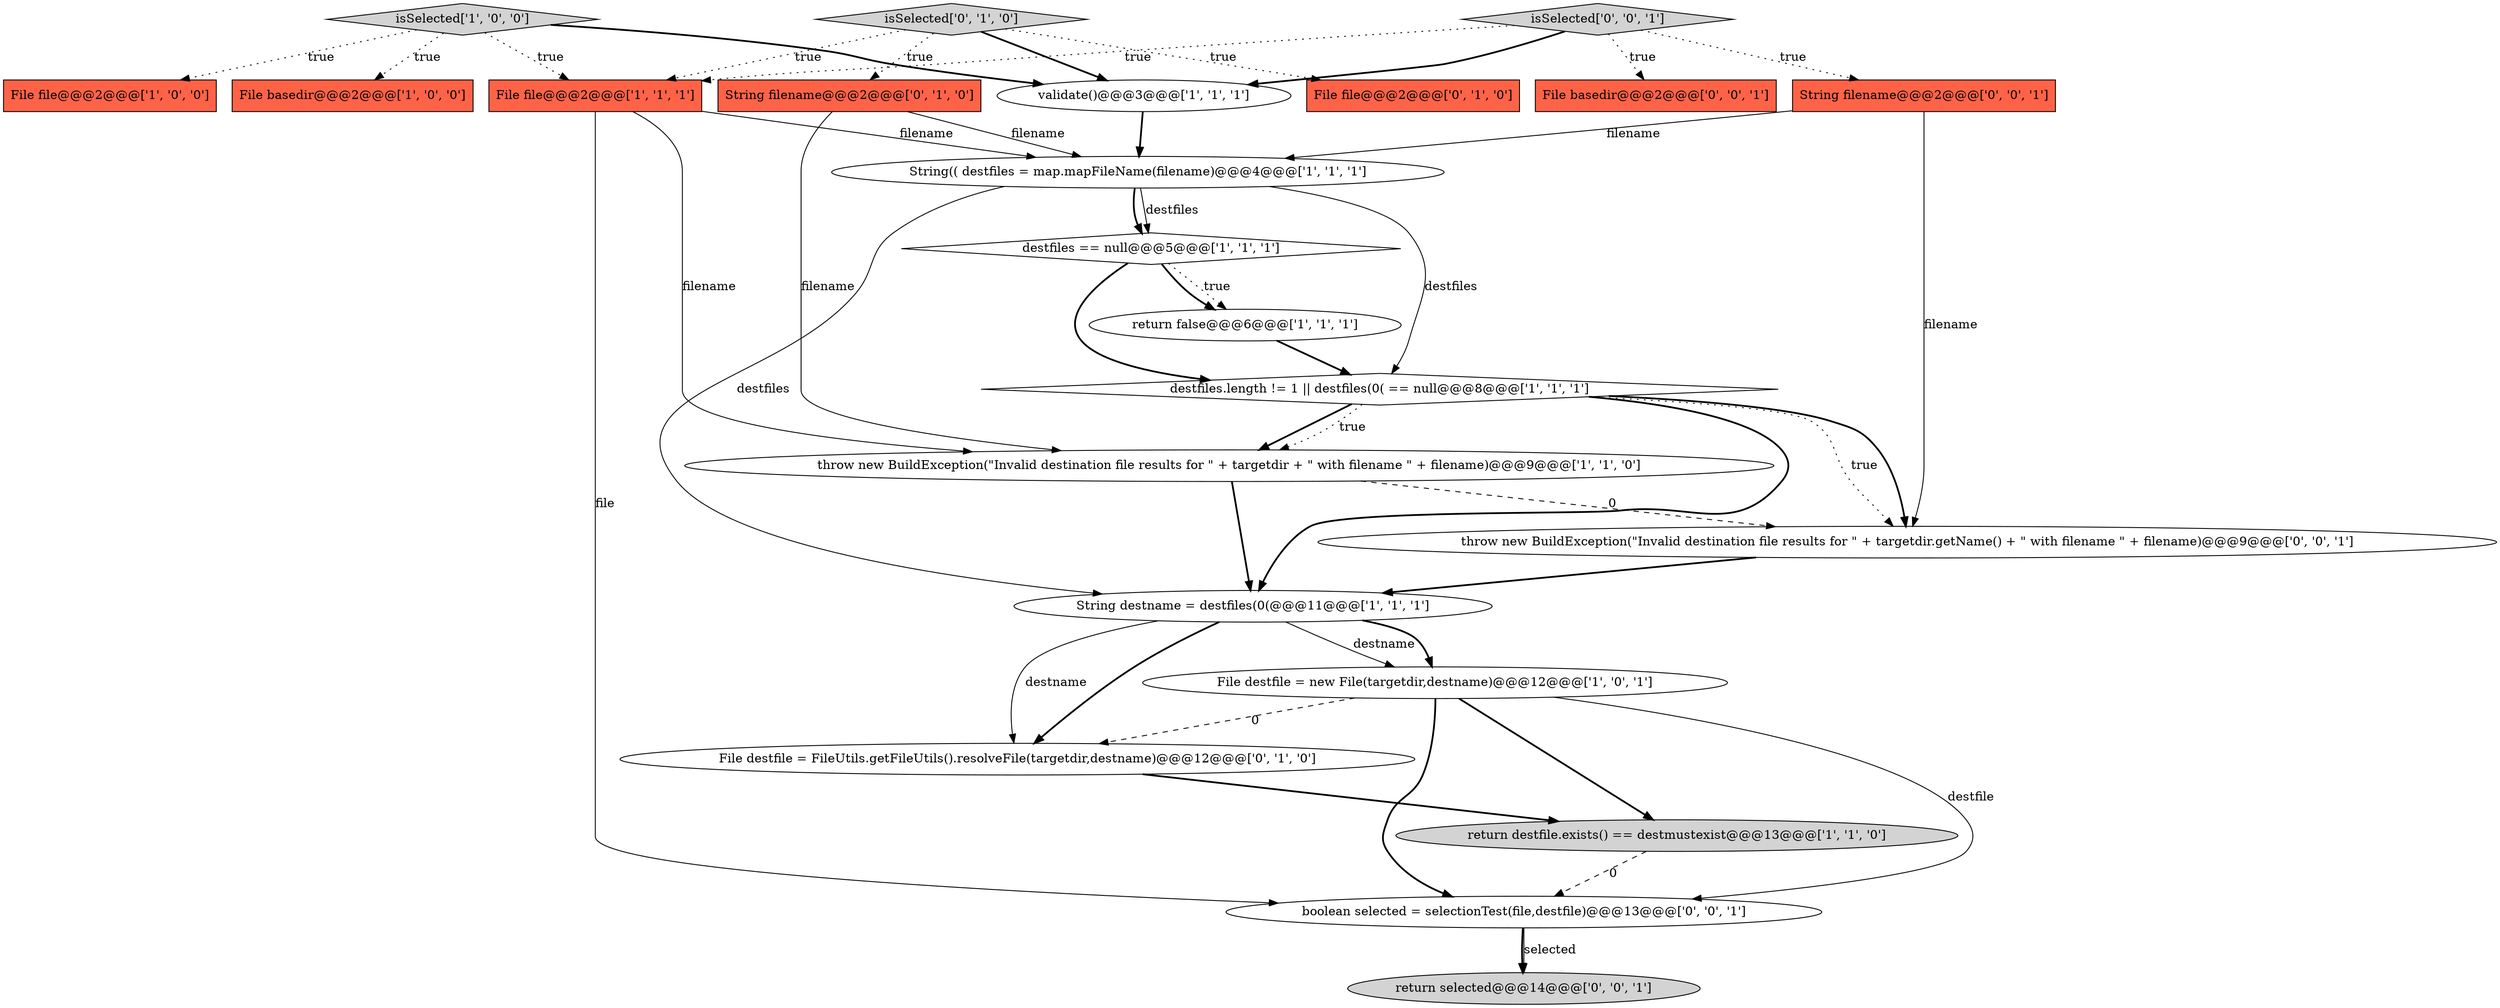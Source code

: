digraph {
6 [style = filled, label = "return destfile.exists() == destmustexist@@@13@@@['1', '1', '0']", fillcolor = lightgray, shape = ellipse image = "AAA0AAABBB1BBB"];
3 [style = filled, label = "File file@@@2@@@['1', '0', '0']", fillcolor = tomato, shape = box image = "AAA0AAABBB1BBB"];
8 [style = filled, label = "destfiles.length != 1 || destfiles(0( == null@@@8@@@['1', '1', '1']", fillcolor = white, shape = diamond image = "AAA0AAABBB1BBB"];
2 [style = filled, label = "File destfile = new File(targetdir,destname)@@@12@@@['1', '0', '1']", fillcolor = white, shape = ellipse image = "AAA0AAABBB1BBB"];
11 [style = filled, label = "isSelected['1', '0', '0']", fillcolor = lightgray, shape = diamond image = "AAA0AAABBB1BBB"];
17 [style = filled, label = "String filename@@@2@@@['0', '0', '1']", fillcolor = tomato, shape = box image = "AAA0AAABBB3BBB"];
5 [style = filled, label = "destfiles == null@@@5@@@['1', '1', '1']", fillcolor = white, shape = diamond image = "AAA0AAABBB1BBB"];
12 [style = filled, label = "String(( destfiles = map.mapFileName(filename)@@@4@@@['1', '1', '1']", fillcolor = white, shape = ellipse image = "AAA0AAABBB1BBB"];
20 [style = filled, label = "isSelected['0', '0', '1']", fillcolor = lightgray, shape = diamond image = "AAA0AAABBB3BBB"];
0 [style = filled, label = "File basedir@@@2@@@['1', '0', '0']", fillcolor = tomato, shape = box image = "AAA0AAABBB1BBB"];
14 [style = filled, label = "String filename@@@2@@@['0', '1', '0']", fillcolor = tomato, shape = box image = "AAA0AAABBB2BBB"];
21 [style = filled, label = "throw new BuildException(\"Invalid destination file results for \" + targetdir.getName() + \" with filename \" + filename)@@@9@@@['0', '0', '1']", fillcolor = white, shape = ellipse image = "AAA0AAABBB3BBB"];
18 [style = filled, label = "File basedir@@@2@@@['0', '0', '1']", fillcolor = tomato, shape = box image = "AAA0AAABBB3BBB"];
19 [style = filled, label = "return selected@@@14@@@['0', '0', '1']", fillcolor = lightgray, shape = ellipse image = "AAA0AAABBB3BBB"];
10 [style = filled, label = "return false@@@6@@@['1', '1', '1']", fillcolor = white, shape = ellipse image = "AAA0AAABBB1BBB"];
9 [style = filled, label = "File file@@@2@@@['1', '1', '1']", fillcolor = tomato, shape = box image = "AAA0AAABBB1BBB"];
4 [style = filled, label = "validate()@@@3@@@['1', '1', '1']", fillcolor = white, shape = ellipse image = "AAA0AAABBB1BBB"];
15 [style = filled, label = "File destfile = FileUtils.getFileUtils().resolveFile(targetdir,destname)@@@12@@@['0', '1', '0']", fillcolor = white, shape = ellipse image = "AAA1AAABBB2BBB"];
16 [style = filled, label = "File file@@@2@@@['0', '1', '0']", fillcolor = tomato, shape = box image = "AAA0AAABBB2BBB"];
1 [style = filled, label = "throw new BuildException(\"Invalid destination file results for \" + targetdir + \" with filename \" + filename)@@@9@@@['1', '1', '0']", fillcolor = white, shape = ellipse image = "AAA0AAABBB1BBB"];
7 [style = filled, label = "String destname = destfiles(0(@@@11@@@['1', '1', '1']", fillcolor = white, shape = ellipse image = "AAA0AAABBB1BBB"];
13 [style = filled, label = "isSelected['0', '1', '0']", fillcolor = lightgray, shape = diamond image = "AAA0AAABBB2BBB"];
22 [style = filled, label = "boolean selected = selectionTest(file,destfile)@@@13@@@['0', '0', '1']", fillcolor = white, shape = ellipse image = "AAA0AAABBB3BBB"];
11->9 [style = dotted, label="true"];
22->19 [style = bold, label=""];
11->3 [style = dotted, label="true"];
11->4 [style = bold, label=""];
5->10 [style = dotted, label="true"];
5->8 [style = bold, label=""];
9->12 [style = solid, label="filename"];
7->2 [style = solid, label="destname"];
14->12 [style = solid, label="filename"];
13->4 [style = bold, label=""];
20->18 [style = dotted, label="true"];
12->8 [style = solid, label="destfiles"];
8->21 [style = dotted, label="true"];
20->4 [style = bold, label=""];
10->8 [style = bold, label=""];
13->16 [style = dotted, label="true"];
20->17 [style = dotted, label="true"];
1->21 [style = dashed, label="0"];
11->0 [style = dotted, label="true"];
2->15 [style = dashed, label="0"];
13->9 [style = dotted, label="true"];
6->22 [style = dashed, label="0"];
5->10 [style = bold, label=""];
12->7 [style = solid, label="destfiles"];
15->6 [style = bold, label=""];
8->21 [style = bold, label=""];
2->22 [style = solid, label="destfile"];
8->1 [style = bold, label=""];
9->22 [style = solid, label="file"];
12->5 [style = bold, label=""];
12->5 [style = solid, label="destfiles"];
22->19 [style = solid, label="selected"];
2->22 [style = bold, label=""];
4->12 [style = bold, label=""];
21->7 [style = bold, label=""];
17->21 [style = solid, label="filename"];
2->6 [style = bold, label=""];
8->7 [style = bold, label=""];
7->15 [style = bold, label=""];
17->12 [style = solid, label="filename"];
1->7 [style = bold, label=""];
20->9 [style = dotted, label="true"];
9->1 [style = solid, label="filename"];
14->1 [style = solid, label="filename"];
7->15 [style = solid, label="destname"];
8->1 [style = dotted, label="true"];
13->14 [style = dotted, label="true"];
7->2 [style = bold, label=""];
}
